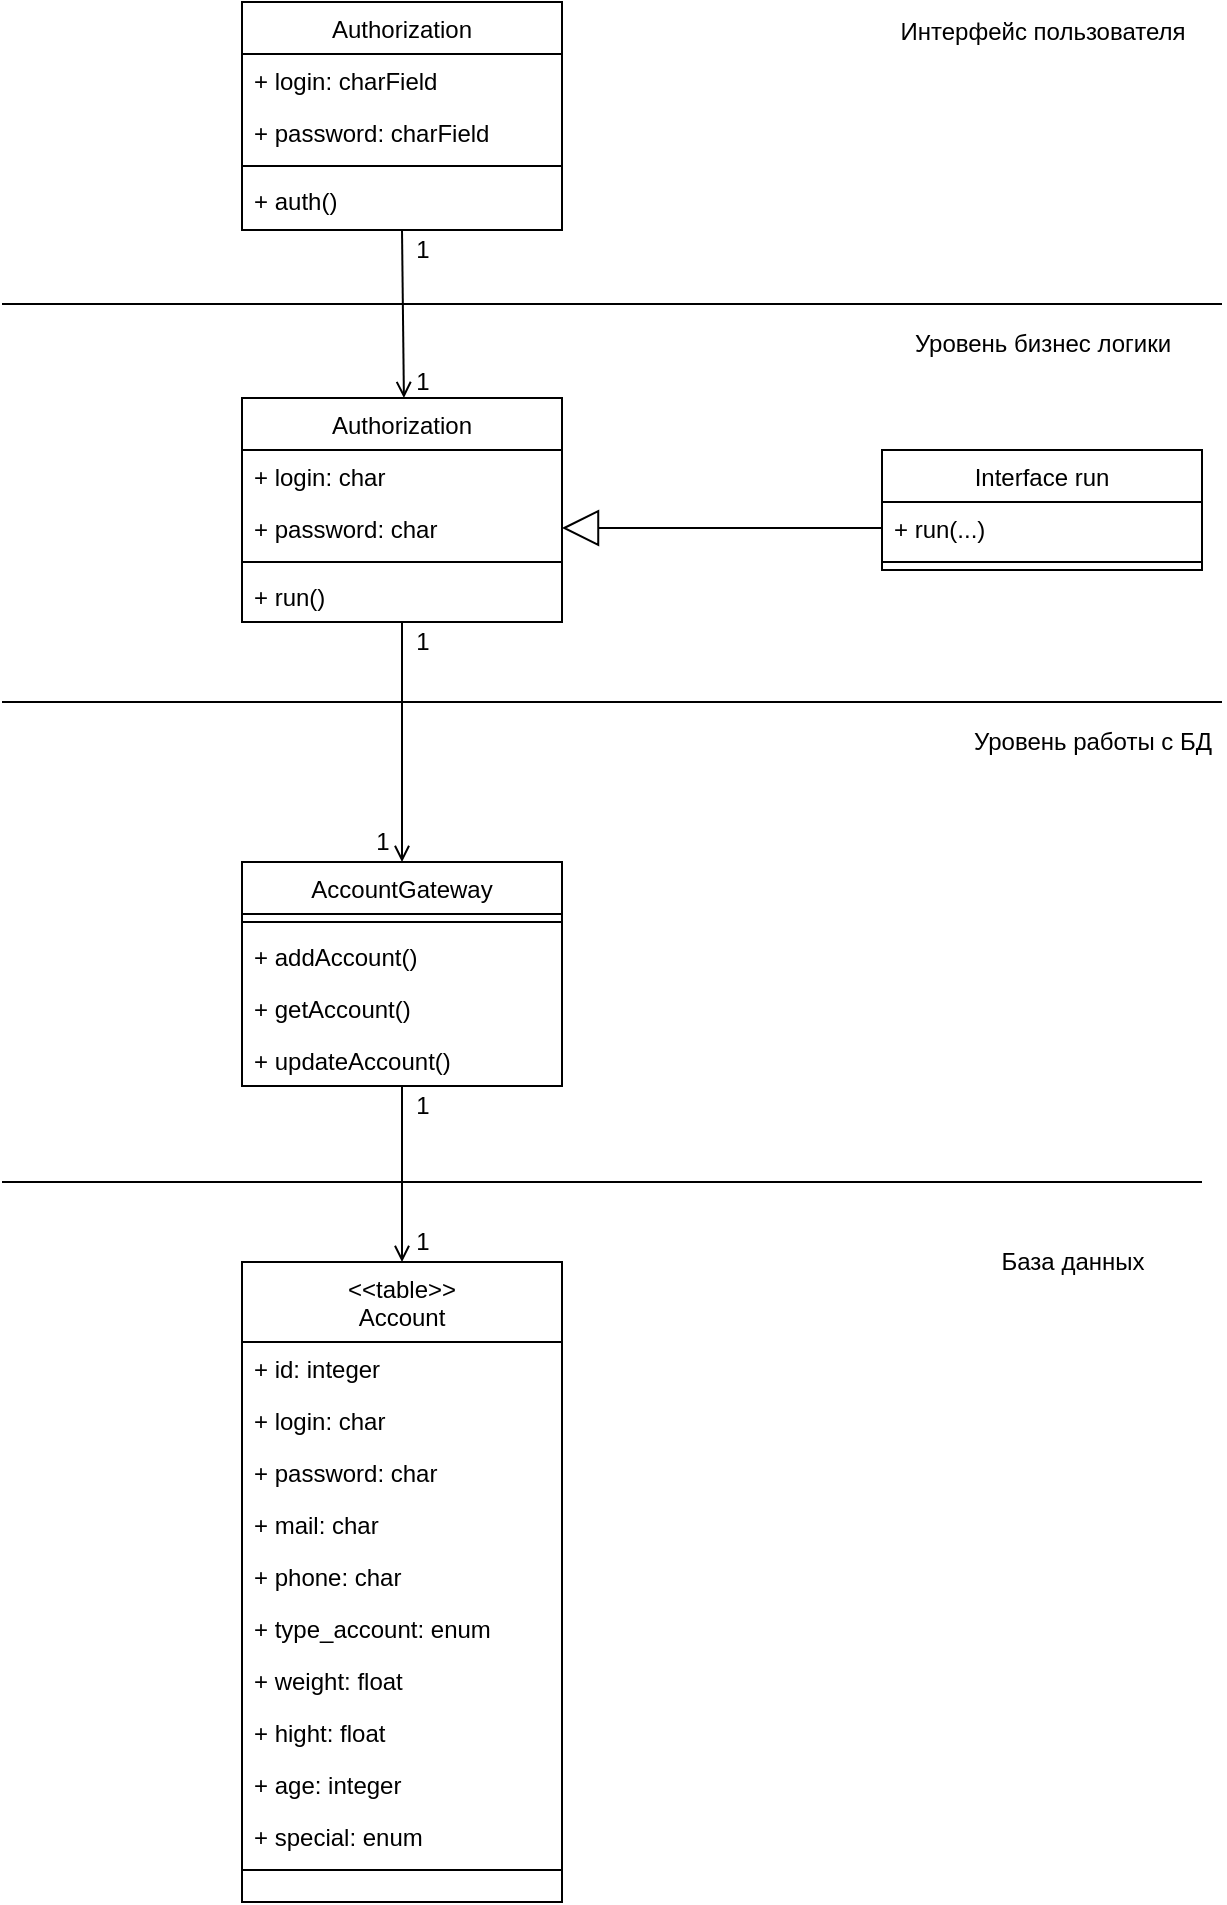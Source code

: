 <mxfile version="18.0.6" type="device"><diagram id="C5RBs43oDa-KdzZeNtuy" name="Page-1"><mxGraphModel dx="2249" dy="2034" grid="1" gridSize="10" guides="1" tooltips="1" connect="1" arrows="1" fold="1" page="1" pageScale="1" pageWidth="827" pageHeight="1169" math="0" shadow="0"><root><mxCell id="WIyWlLk6GJQsqaUBKTNV-0"/><mxCell id="WIyWlLk6GJQsqaUBKTNV-1" parent="WIyWlLk6GJQsqaUBKTNV-0"/><mxCell id="z7O3zD-mmKHs7kkL8dce-1096" value="AccountGateway" style="swimlane;fontStyle=0;align=center;verticalAlign=top;childLayout=stackLayout;horizontal=1;startSize=26;horizontalStack=0;resizeParent=1;resizeLast=0;collapsible=1;marginBottom=0;rounded=0;shadow=0;strokeWidth=1;" parent="WIyWlLk6GJQsqaUBKTNV-1" vertex="1"><mxGeometry x="-520" y="40" width="160" height="112" as="geometry"><mxRectangle x="130" y="380" width="160" height="26" as="alternateBounds"/></mxGeometry></mxCell><mxCell id="z7O3zD-mmKHs7kkL8dce-1097" value="" style="line;html=1;strokeWidth=1;align=left;verticalAlign=middle;spacingTop=-1;spacingLeft=3;spacingRight=3;rotatable=0;labelPosition=right;points=[];portConstraint=eastwest;" parent="z7O3zD-mmKHs7kkL8dce-1096" vertex="1"><mxGeometry y="26" width="160" height="8" as="geometry"/></mxCell><mxCell id="z7O3zD-mmKHs7kkL8dce-1098" value="+ addAccount()" style="text;align=left;verticalAlign=top;spacingLeft=4;spacingRight=4;overflow=hidden;rotatable=0;points=[[0,0.5],[1,0.5]];portConstraint=eastwest;fontStyle=0" parent="z7O3zD-mmKHs7kkL8dce-1096" vertex="1"><mxGeometry y="34" width="160" height="26" as="geometry"/></mxCell><mxCell id="z7O3zD-mmKHs7kkL8dce-1099" value="+ getAccount()" style="text;align=left;verticalAlign=top;spacingLeft=4;spacingRight=4;overflow=hidden;rotatable=0;points=[[0,0.5],[1,0.5]];portConstraint=eastwest;" parent="z7O3zD-mmKHs7kkL8dce-1096" vertex="1"><mxGeometry y="60" width="160" height="26" as="geometry"/></mxCell><mxCell id="z7O3zD-mmKHs7kkL8dce-1100" value="+ updateAccount()" style="text;align=left;verticalAlign=top;spacingLeft=4;spacingRight=4;overflow=hidden;rotatable=0;points=[[0,0.5],[1,0.5]];portConstraint=eastwest;" parent="z7O3zD-mmKHs7kkL8dce-1096" vertex="1"><mxGeometry y="86" width="160" height="26" as="geometry"/></mxCell><mxCell id="z7O3zD-mmKHs7kkL8dce-1115" value="&lt;&lt;table&gt;&gt;&#10;Account" style="swimlane;fontStyle=0;align=center;verticalAlign=top;childLayout=stackLayout;horizontal=1;startSize=40;horizontalStack=0;resizeParent=1;resizeLast=0;collapsible=1;marginBottom=0;rounded=0;shadow=0;strokeWidth=1;" parent="WIyWlLk6GJQsqaUBKTNV-1" vertex="1"><mxGeometry x="-520" y="240" width="160" height="320" as="geometry"><mxRectangle x="130" y="380" width="160" height="26" as="alternateBounds"/></mxGeometry></mxCell><mxCell id="z7O3zD-mmKHs7kkL8dce-1116" value="+ id: integer" style="text;align=left;verticalAlign=top;spacingLeft=4;spacingRight=4;overflow=hidden;rotatable=0;points=[[0,0.5],[1,0.5]];portConstraint=eastwest;" parent="z7O3zD-mmKHs7kkL8dce-1115" vertex="1"><mxGeometry y="40" width="160" height="26" as="geometry"/></mxCell><mxCell id="z7O3zD-mmKHs7kkL8dce-1117" value="+ login: char" style="text;align=left;verticalAlign=top;spacingLeft=4;spacingRight=4;overflow=hidden;rotatable=0;points=[[0,0.5],[1,0.5]];portConstraint=eastwest;" parent="z7O3zD-mmKHs7kkL8dce-1115" vertex="1"><mxGeometry y="66" width="160" height="26" as="geometry"/></mxCell><mxCell id="z7O3zD-mmKHs7kkL8dce-1118" value="+ password: char" style="text;align=left;verticalAlign=top;spacingLeft=4;spacingRight=4;overflow=hidden;rotatable=0;points=[[0,0.5],[1,0.5]];portConstraint=eastwest;" parent="z7O3zD-mmKHs7kkL8dce-1115" vertex="1"><mxGeometry y="92" width="160" height="26" as="geometry"/></mxCell><mxCell id="z7O3zD-mmKHs7kkL8dce-1119" value="+ mail: char" style="text;align=left;verticalAlign=top;spacingLeft=4;spacingRight=4;overflow=hidden;rotatable=0;points=[[0,0.5],[1,0.5]];portConstraint=eastwest;" parent="z7O3zD-mmKHs7kkL8dce-1115" vertex="1"><mxGeometry y="118" width="160" height="26" as="geometry"/></mxCell><mxCell id="z7O3zD-mmKHs7kkL8dce-1120" value="+ phone: char" style="text;align=left;verticalAlign=top;spacingLeft=4;spacingRight=4;overflow=hidden;rotatable=0;points=[[0,0.5],[1,0.5]];portConstraint=eastwest;" parent="z7O3zD-mmKHs7kkL8dce-1115" vertex="1"><mxGeometry y="144" width="160" height="26" as="geometry"/></mxCell><mxCell id="z7O3zD-mmKHs7kkL8dce-1121" value="+ type_account: enum" style="text;align=left;verticalAlign=top;spacingLeft=4;spacingRight=4;overflow=hidden;rotatable=0;points=[[0,0.5],[1,0.5]];portConstraint=eastwest;" parent="z7O3zD-mmKHs7kkL8dce-1115" vertex="1"><mxGeometry y="170" width="160" height="26" as="geometry"/></mxCell><mxCell id="z7O3zD-mmKHs7kkL8dce-1122" value="+ weight: float" style="text;align=left;verticalAlign=top;spacingLeft=4;spacingRight=4;overflow=hidden;rotatable=0;points=[[0,0.5],[1,0.5]];portConstraint=eastwest;" parent="z7O3zD-mmKHs7kkL8dce-1115" vertex="1"><mxGeometry y="196" width="160" height="26" as="geometry"/></mxCell><mxCell id="z7O3zD-mmKHs7kkL8dce-1123" value="+ hight: float" style="text;align=left;verticalAlign=top;spacingLeft=4;spacingRight=4;overflow=hidden;rotatable=0;points=[[0,0.5],[1,0.5]];portConstraint=eastwest;" parent="z7O3zD-mmKHs7kkL8dce-1115" vertex="1"><mxGeometry y="222" width="160" height="26" as="geometry"/></mxCell><mxCell id="z7O3zD-mmKHs7kkL8dce-1124" value="+ age: integer" style="text;align=left;verticalAlign=top;spacingLeft=4;spacingRight=4;overflow=hidden;rotatable=0;points=[[0,0.5],[1,0.5]];portConstraint=eastwest;" parent="z7O3zD-mmKHs7kkL8dce-1115" vertex="1"><mxGeometry y="248" width="160" height="26" as="geometry"/></mxCell><mxCell id="z7O3zD-mmKHs7kkL8dce-1125" value="+ special: enum" style="text;align=left;verticalAlign=top;spacingLeft=4;spacingRight=4;overflow=hidden;rotatable=0;points=[[0,0.5],[1,0.5]];portConstraint=eastwest;" parent="z7O3zD-mmKHs7kkL8dce-1115" vertex="1"><mxGeometry y="274" width="160" height="26" as="geometry"/></mxCell><mxCell id="z7O3zD-mmKHs7kkL8dce-1126" value="" style="line;html=1;strokeWidth=1;align=left;verticalAlign=middle;spacingTop=-1;spacingLeft=3;spacingRight=3;rotatable=0;labelPosition=right;points=[];portConstraint=eastwest;" parent="z7O3zD-mmKHs7kkL8dce-1115" vertex="1"><mxGeometry y="300" width="160" height="8" as="geometry"/></mxCell><mxCell id="z7O3zD-mmKHs7kkL8dce-1139" value="Authorization" style="swimlane;fontStyle=0;align=center;verticalAlign=top;childLayout=stackLayout;horizontal=1;startSize=26;horizontalStack=0;resizeParent=1;resizeLast=0;collapsible=1;marginBottom=0;rounded=0;shadow=0;strokeWidth=1;" parent="WIyWlLk6GJQsqaUBKTNV-1" vertex="1"><mxGeometry x="-520" y="-192" width="160" height="112" as="geometry"><mxRectangle x="130" y="380" width="160" height="26" as="alternateBounds"/></mxGeometry></mxCell><mxCell id="z7O3zD-mmKHs7kkL8dce-1140" value="+ login: char" style="text;align=left;verticalAlign=top;spacingLeft=4;spacingRight=4;overflow=hidden;rotatable=0;points=[[0,0.5],[1,0.5]];portConstraint=eastwest;" parent="z7O3zD-mmKHs7kkL8dce-1139" vertex="1"><mxGeometry y="26" width="160" height="26" as="geometry"/></mxCell><mxCell id="z7O3zD-mmKHs7kkL8dce-1141" value="+ password: char" style="text;align=left;verticalAlign=top;spacingLeft=4;spacingRight=4;overflow=hidden;rotatable=0;points=[[0,0.5],[1,0.5]];portConstraint=eastwest;" parent="z7O3zD-mmKHs7kkL8dce-1139" vertex="1"><mxGeometry y="52" width="160" height="26" as="geometry"/></mxCell><mxCell id="z7O3zD-mmKHs7kkL8dce-1142" value="" style="line;html=1;strokeWidth=1;align=left;verticalAlign=middle;spacingTop=-1;spacingLeft=3;spacingRight=3;rotatable=0;labelPosition=right;points=[];portConstraint=eastwest;" parent="z7O3zD-mmKHs7kkL8dce-1139" vertex="1"><mxGeometry y="78" width="160" height="8" as="geometry"/></mxCell><mxCell id="z7O3zD-mmKHs7kkL8dce-1143" value="+ run()" style="text;align=left;verticalAlign=top;spacingLeft=4;spacingRight=4;overflow=hidden;rotatable=0;points=[[0,0.5],[1,0.5]];portConstraint=eastwest;" parent="z7O3zD-mmKHs7kkL8dce-1139" vertex="1"><mxGeometry y="86" width="160" height="26" as="geometry"/></mxCell><mxCell id="z7O3zD-mmKHs7kkL8dce-1176" value="Authorization" style="swimlane;fontStyle=0;align=center;verticalAlign=top;childLayout=stackLayout;horizontal=1;startSize=26;horizontalStack=0;resizeParent=1;resizeLast=0;collapsible=1;marginBottom=0;rounded=0;shadow=0;strokeWidth=1;" parent="WIyWlLk6GJQsqaUBKTNV-1" vertex="1"><mxGeometry x="-520" y="-390" width="160" height="114" as="geometry"><mxRectangle x="130" y="380" width="160" height="26" as="alternateBounds"/></mxGeometry></mxCell><mxCell id="z7O3zD-mmKHs7kkL8dce-1177" value="+ login: charField" style="text;align=left;verticalAlign=top;spacingLeft=4;spacingRight=4;overflow=hidden;rotatable=0;points=[[0,0.5],[1,0.5]];portConstraint=eastwest;" parent="z7O3zD-mmKHs7kkL8dce-1176" vertex="1"><mxGeometry y="26" width="160" height="26" as="geometry"/></mxCell><mxCell id="z7O3zD-mmKHs7kkL8dce-1178" value="+ password: charField" style="text;align=left;verticalAlign=top;spacingLeft=4;spacingRight=4;overflow=hidden;rotatable=0;points=[[0,0.5],[1,0.5]];portConstraint=eastwest;" parent="z7O3zD-mmKHs7kkL8dce-1176" vertex="1"><mxGeometry y="52" width="160" height="26" as="geometry"/></mxCell><mxCell id="z7O3zD-mmKHs7kkL8dce-1179" value="" style="line;html=1;strokeWidth=1;align=left;verticalAlign=middle;spacingTop=-1;spacingLeft=3;spacingRight=3;rotatable=0;labelPosition=right;points=[];portConstraint=eastwest;" parent="z7O3zD-mmKHs7kkL8dce-1176" vertex="1"><mxGeometry y="78" width="160" height="8" as="geometry"/></mxCell><mxCell id="z7O3zD-mmKHs7kkL8dce-1180" value="+ auth()" style="text;align=left;verticalAlign=top;spacingLeft=4;spacingRight=4;overflow=hidden;rotatable=0;points=[[0,0.5],[1,0.5]];portConstraint=eastwest;fontStyle=0" parent="z7O3zD-mmKHs7kkL8dce-1176" vertex="1"><mxGeometry y="86" width="160" height="26" as="geometry"/></mxCell><mxCell id="z7O3zD-mmKHs7kkL8dce-1207" value="Interface run" style="swimlane;fontStyle=0;align=center;verticalAlign=top;childLayout=stackLayout;horizontal=1;startSize=26;horizontalStack=0;resizeParent=1;resizeLast=0;collapsible=1;marginBottom=0;rounded=0;shadow=0;strokeWidth=1;" parent="WIyWlLk6GJQsqaUBKTNV-1" vertex="1"><mxGeometry x="-200" y="-166" width="160" height="60" as="geometry"><mxRectangle x="130" y="380" width="160" height="26" as="alternateBounds"/></mxGeometry></mxCell><mxCell id="z7O3zD-mmKHs7kkL8dce-1208" value="+ run(...)" style="text;align=left;verticalAlign=top;spacingLeft=4;spacingRight=4;overflow=hidden;rotatable=0;points=[[0,0.5],[1,0.5]];portConstraint=eastwest;fontStyle=0" parent="z7O3zD-mmKHs7kkL8dce-1207" vertex="1"><mxGeometry y="26" width="160" height="26" as="geometry"/></mxCell><mxCell id="z7O3zD-mmKHs7kkL8dce-1209" value="" style="line;html=1;strokeWidth=1;align=left;verticalAlign=middle;spacingTop=-1;spacingLeft=3;spacingRight=3;rotatable=0;labelPosition=right;points=[];portConstraint=eastwest;" parent="z7O3zD-mmKHs7kkL8dce-1207" vertex="1"><mxGeometry y="52" width="160" height="8" as="geometry"/></mxCell><mxCell id="z7O3zD-mmKHs7kkL8dce-1221" value="" style="endArrow=open;html=1;rounded=0;align=center;verticalAlign=top;endFill=0;labelBackgroundColor=none;endSize=6;exitX=0.5;exitY=1;exitDx=0;exitDy=0;entryX=0.5;entryY=0;entryDx=0;entryDy=0;" parent="WIyWlLk6GJQsqaUBKTNV-1" source="z7O3zD-mmKHs7kkL8dce-1096" target="z7O3zD-mmKHs7kkL8dce-1115" edge="1"><mxGeometry relative="1" as="geometry"><mxPoint x="-1050" y="239" as="targetPoint"/><mxPoint x="-1090" y="239" as="sourcePoint"/></mxGeometry></mxCell><mxCell id="z7O3zD-mmKHs7kkL8dce-1234" value="1" style="text;html=1;align=center;verticalAlign=middle;resizable=0;points=[];autosize=1;strokeColor=none;fillColor=none;" parent="WIyWlLk6GJQsqaUBKTNV-1" vertex="1"><mxGeometry x="-440" y="152" width="20" height="20" as="geometry"/></mxCell><mxCell id="z7O3zD-mmKHs7kkL8dce-1240" value="1" style="text;html=1;align=center;verticalAlign=middle;resizable=0;points=[];autosize=1;strokeColor=none;fillColor=none;" parent="WIyWlLk6GJQsqaUBKTNV-1" vertex="1"><mxGeometry x="-440" y="220" width="20" height="20" as="geometry"/></mxCell><mxCell id="z7O3zD-mmKHs7kkL8dce-1331" value="" style="endArrow=none;html=1;rounded=0;" parent="WIyWlLk6GJQsqaUBKTNV-1" edge="1"><mxGeometry width="50" height="50" relative="1" as="geometry"><mxPoint x="-640" y="200" as="sourcePoint"/><mxPoint x="-40" y="200" as="targetPoint"/></mxGeometry></mxCell><mxCell id="z7O3zD-mmKHs7kkL8dce-1332" value="" style="endArrow=none;html=1;rounded=0;" parent="WIyWlLk6GJQsqaUBKTNV-1" edge="1"><mxGeometry width="50" height="50" relative="1" as="geometry"><mxPoint x="-640" y="-40" as="sourcePoint"/><mxPoint x="-30" y="-40" as="targetPoint"/></mxGeometry></mxCell><mxCell id="z7O3zD-mmKHs7kkL8dce-1333" value="" style="endArrow=none;html=1;rounded=0;" parent="WIyWlLk6GJQsqaUBKTNV-1" edge="1"><mxGeometry width="50" height="50" relative="1" as="geometry"><mxPoint x="-640" y="-239" as="sourcePoint"/><mxPoint x="-30" y="-239" as="targetPoint"/></mxGeometry></mxCell><mxCell id="z7O3zD-mmKHs7kkL8dce-1335" value="" style="endArrow=open;html=1;rounded=0;align=center;verticalAlign=top;endFill=0;labelBackgroundColor=none;endSize=6;exitX=0.5;exitY=1;exitDx=0;exitDy=0;entryX=0.506;entryY=0;entryDx=0;entryDy=0;entryPerimeter=0;" parent="WIyWlLk6GJQsqaUBKTNV-1" source="z7O3zD-mmKHs7kkL8dce-1176" target="z7O3zD-mmKHs7kkL8dce-1139" edge="1"><mxGeometry relative="1" as="geometry"><mxPoint x="-800" y="-200" as="targetPoint"/><mxPoint x="-800.46" y="-472.002" as="sourcePoint"/></mxGeometry></mxCell><mxCell id="z7O3zD-mmKHs7kkL8dce-1364" value="" style="endArrow=open;html=1;rounded=0;align=center;verticalAlign=top;endFill=0;labelBackgroundColor=none;endSize=6;" parent="WIyWlLk6GJQsqaUBKTNV-1" source="z7O3zD-mmKHs7kkL8dce-1143" target="z7O3zD-mmKHs7kkL8dce-1096" edge="1"><mxGeometry relative="1" as="geometry"><mxPoint x="-440" y="160" as="targetPoint"/><mxPoint x="-800.0" y="-87.998" as="sourcePoint"/></mxGeometry></mxCell><mxCell id="z7O3zD-mmKHs7kkL8dce-1376" value="1" style="text;html=1;align=center;verticalAlign=middle;resizable=0;points=[];autosize=1;strokeColor=none;fillColor=none;" parent="WIyWlLk6GJQsqaUBKTNV-1" vertex="1"><mxGeometry x="-440" y="-276" width="20" height="20" as="geometry"/></mxCell><mxCell id="z7O3zD-mmKHs7kkL8dce-1407" value="1" style="text;html=1;align=center;verticalAlign=middle;resizable=0;points=[];autosize=1;strokeColor=none;fillColor=none;" parent="WIyWlLk6GJQsqaUBKTNV-1" vertex="1"><mxGeometry x="-440" y="-80" width="20" height="20" as="geometry"/></mxCell><mxCell id="z7O3zD-mmKHs7kkL8dce-1413" value="1" style="text;html=1;align=center;verticalAlign=middle;resizable=0;points=[];autosize=1;strokeColor=none;fillColor=none;" parent="WIyWlLk6GJQsqaUBKTNV-1" vertex="1"><mxGeometry x="-460" y="20" width="20" height="20" as="geometry"/></mxCell><mxCell id="z7O3zD-mmKHs7kkL8dce-1432" value="" style="endArrow=block;endSize=16;endFill=0;html=1;rounded=0;entryX=1;entryY=0.5;entryDx=0;entryDy=0;exitX=0;exitY=0.5;exitDx=0;exitDy=0;" parent="WIyWlLk6GJQsqaUBKTNV-1" source="z7O3zD-mmKHs7kkL8dce-1208" target="z7O3zD-mmKHs7kkL8dce-1141" edge="1"><mxGeometry width="160" relative="1" as="geometry"><mxPoint x="130" y="-1190" as="sourcePoint"/><mxPoint x="290" y="-1190" as="targetPoint"/></mxGeometry></mxCell><mxCell id="z7O3zD-mmKHs7kkL8dce-1444" value="Интерфейс пользователя" style="text;html=1;align=center;verticalAlign=middle;resizable=0;points=[];autosize=1;strokeColor=none;fillColor=none;" parent="WIyWlLk6GJQsqaUBKTNV-1" vertex="1"><mxGeometry x="-200" y="-385" width="160" height="20" as="geometry"/></mxCell><mxCell id="z7O3zD-mmKHs7kkL8dce-1445" value="Уровень бизнес логики" style="text;html=1;align=center;verticalAlign=middle;resizable=0;points=[];autosize=1;strokeColor=none;fillColor=none;" parent="WIyWlLk6GJQsqaUBKTNV-1" vertex="1"><mxGeometry x="-190" y="-229" width="140" height="20" as="geometry"/></mxCell><mxCell id="z7O3zD-mmKHs7kkL8dce-1446" value="База данных" style="text;html=1;align=center;verticalAlign=middle;resizable=0;points=[];autosize=1;strokeColor=none;fillColor=none;" parent="WIyWlLk6GJQsqaUBKTNV-1" vertex="1"><mxGeometry x="-150" y="230" width="90" height="20" as="geometry"/></mxCell><mxCell id="z7O3zD-mmKHs7kkL8dce-1447" value="Уровень работы с БД" style="text;html=1;align=center;verticalAlign=middle;resizable=0;points=[];autosize=1;strokeColor=none;fillColor=none;" parent="WIyWlLk6GJQsqaUBKTNV-1" vertex="1"><mxGeometry x="-160" y="-30" width="130" height="20" as="geometry"/></mxCell><mxCell id="Hi2VECqceKjIW1b5eSk1-1" value="1" style="text;html=1;align=center;verticalAlign=middle;resizable=0;points=[];autosize=1;strokeColor=none;fillColor=none;" vertex="1" parent="WIyWlLk6GJQsqaUBKTNV-1"><mxGeometry x="-440" y="-210" width="20" height="20" as="geometry"/></mxCell></root></mxGraphModel></diagram></mxfile>